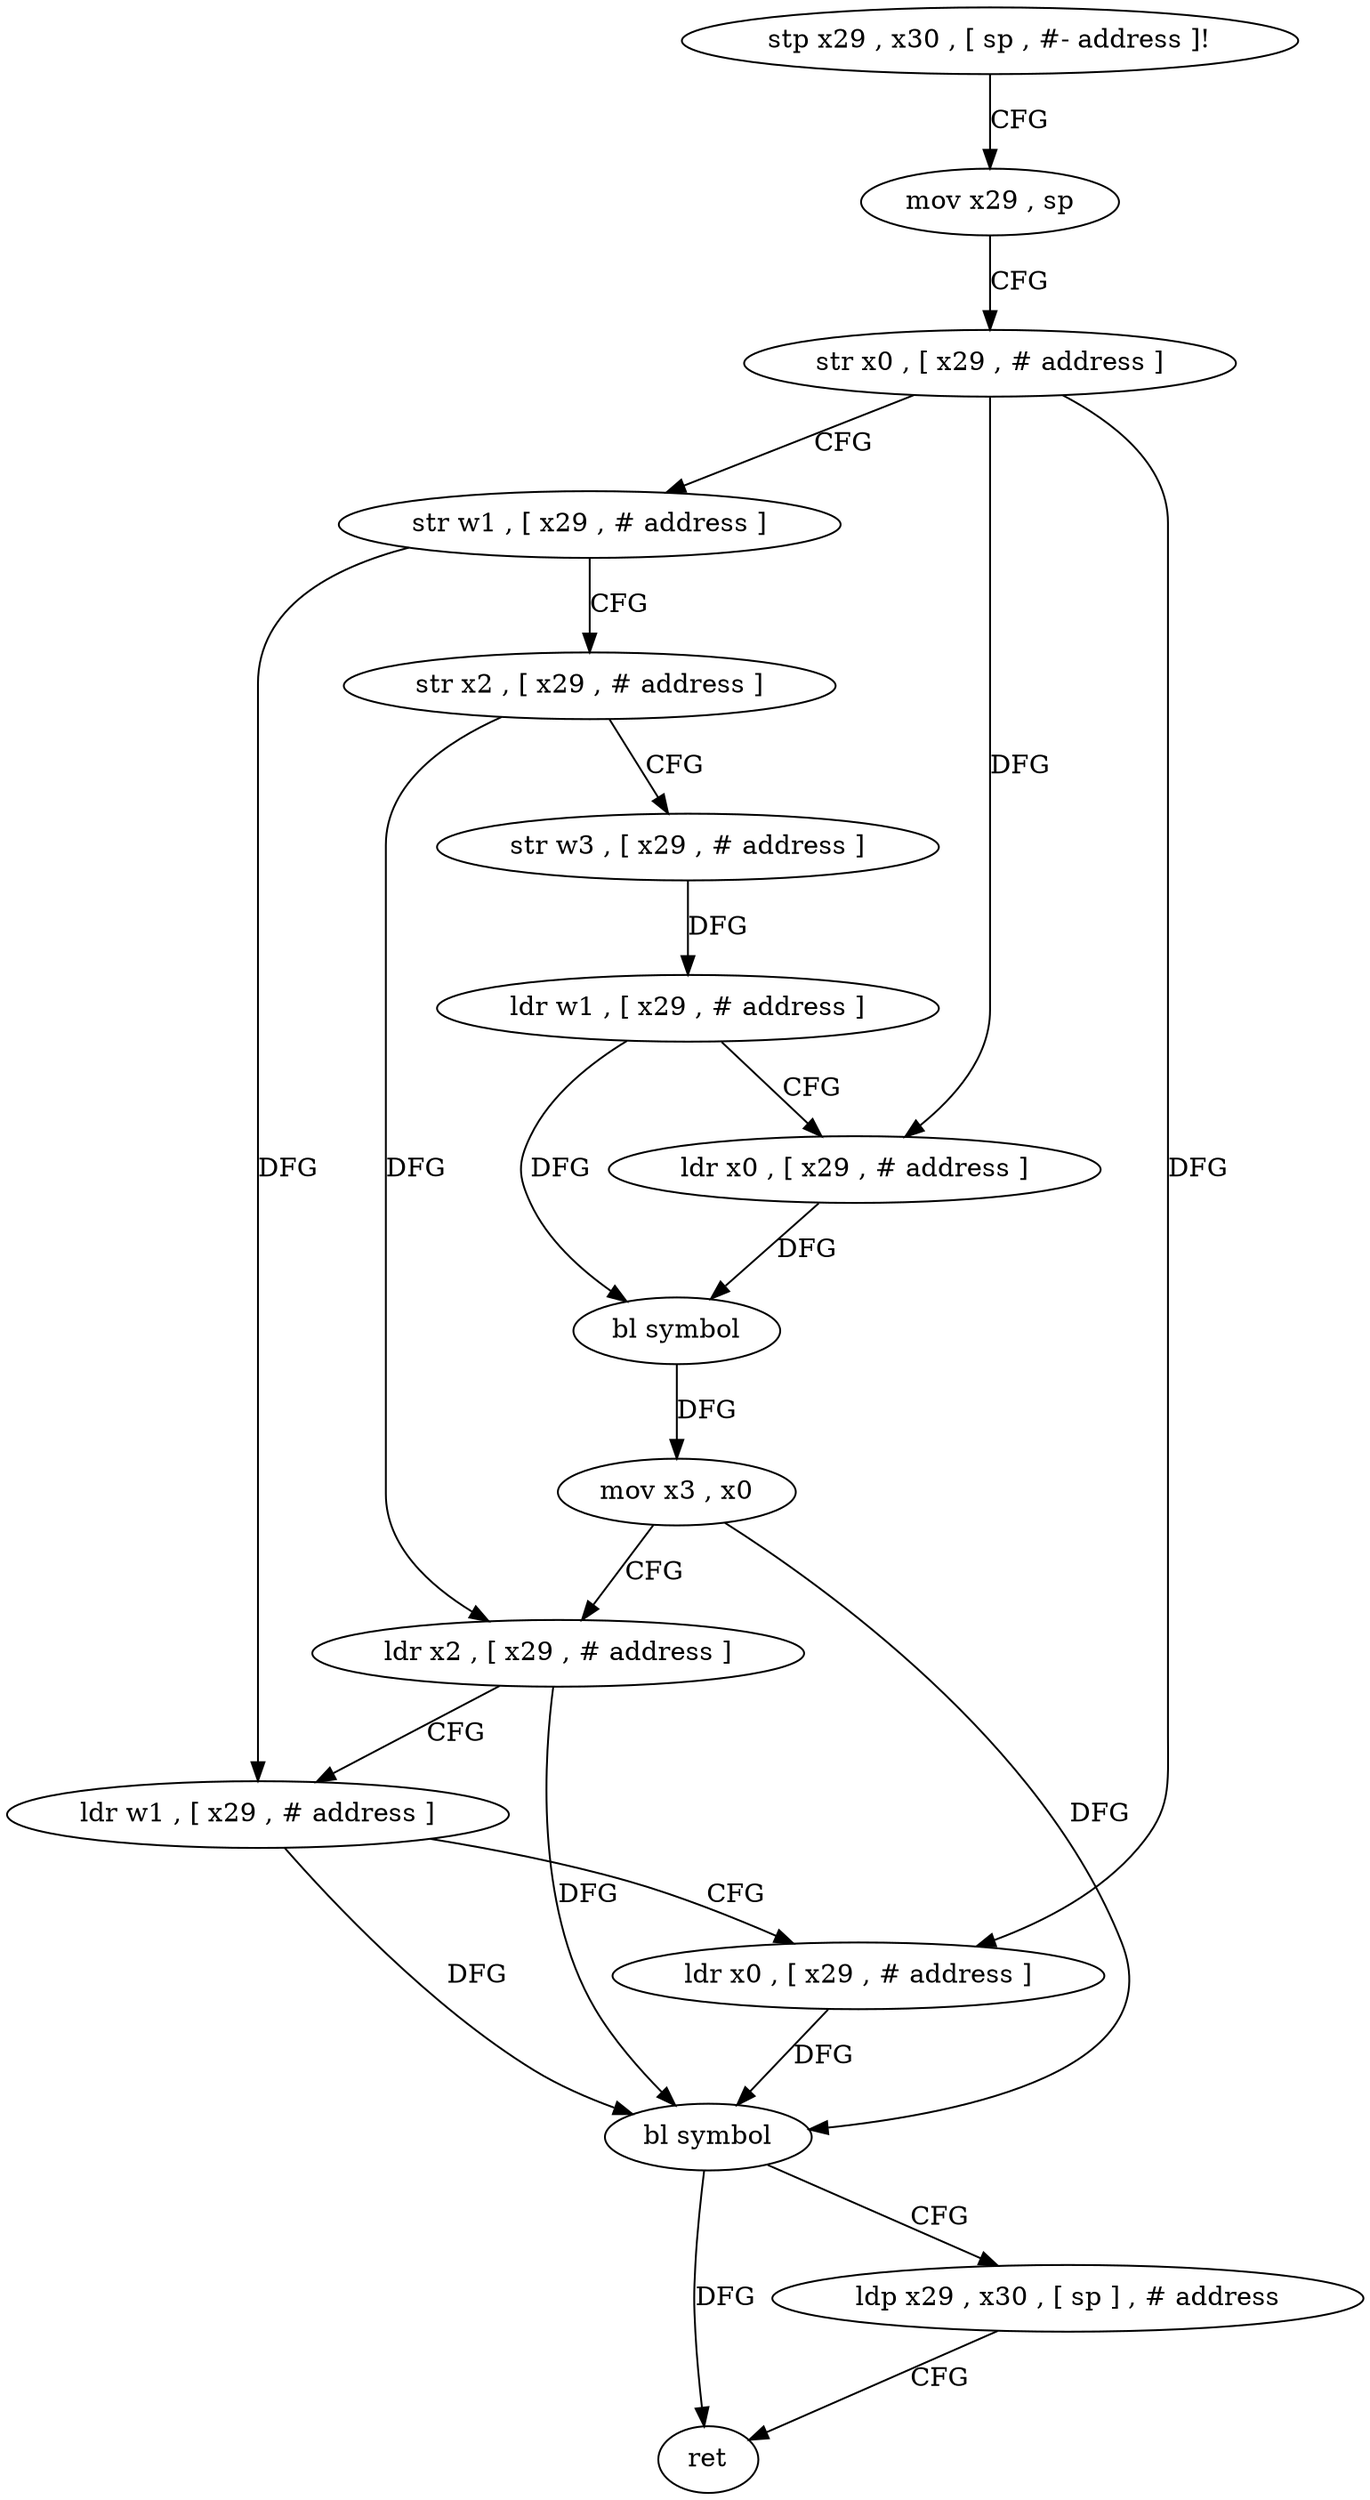digraph "func" {
"82372" [label = "stp x29 , x30 , [ sp , #- address ]!" ]
"82376" [label = "mov x29 , sp" ]
"82380" [label = "str x0 , [ x29 , # address ]" ]
"82384" [label = "str w1 , [ x29 , # address ]" ]
"82388" [label = "str x2 , [ x29 , # address ]" ]
"82392" [label = "str w3 , [ x29 , # address ]" ]
"82396" [label = "ldr w1 , [ x29 , # address ]" ]
"82400" [label = "ldr x0 , [ x29 , # address ]" ]
"82404" [label = "bl symbol" ]
"82408" [label = "mov x3 , x0" ]
"82412" [label = "ldr x2 , [ x29 , # address ]" ]
"82416" [label = "ldr w1 , [ x29 , # address ]" ]
"82420" [label = "ldr x0 , [ x29 , # address ]" ]
"82424" [label = "bl symbol" ]
"82428" [label = "ldp x29 , x30 , [ sp ] , # address" ]
"82432" [label = "ret" ]
"82372" -> "82376" [ label = "CFG" ]
"82376" -> "82380" [ label = "CFG" ]
"82380" -> "82384" [ label = "CFG" ]
"82380" -> "82400" [ label = "DFG" ]
"82380" -> "82420" [ label = "DFG" ]
"82384" -> "82388" [ label = "CFG" ]
"82384" -> "82416" [ label = "DFG" ]
"82388" -> "82392" [ label = "CFG" ]
"82388" -> "82412" [ label = "DFG" ]
"82392" -> "82396" [ label = "DFG" ]
"82396" -> "82400" [ label = "CFG" ]
"82396" -> "82404" [ label = "DFG" ]
"82400" -> "82404" [ label = "DFG" ]
"82404" -> "82408" [ label = "DFG" ]
"82408" -> "82412" [ label = "CFG" ]
"82408" -> "82424" [ label = "DFG" ]
"82412" -> "82416" [ label = "CFG" ]
"82412" -> "82424" [ label = "DFG" ]
"82416" -> "82420" [ label = "CFG" ]
"82416" -> "82424" [ label = "DFG" ]
"82420" -> "82424" [ label = "DFG" ]
"82424" -> "82428" [ label = "CFG" ]
"82424" -> "82432" [ label = "DFG" ]
"82428" -> "82432" [ label = "CFG" ]
}

